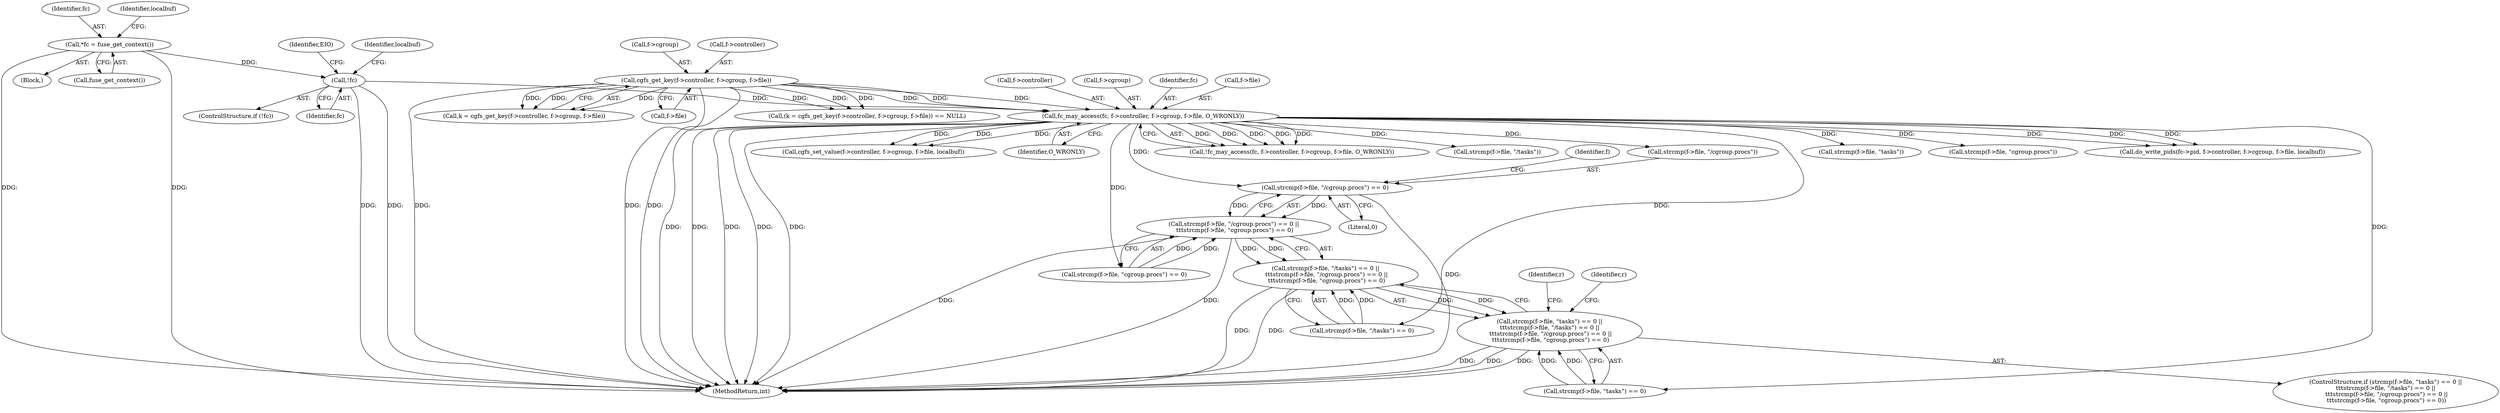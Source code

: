 digraph "0_lxcfs_8ee2a503e102b1a43ec4d83113dc275ab20a869a@API" {
"1000225" [label="(Call,strcmp(f->file, \"/cgroup.procs\") == 0)"];
"1000189" [label="(Call,fc_may_access(fc, f->controller, f->cgroup, f->file, O_WRONLY))"];
"1000146" [label="(Call,!fc)"];
"1000108" [label="(Call,*fc = fuse_get_context())"];
"1000170" [label="(Call,cgfs_get_key(f->controller, f->cgroup, f->file))"];
"1000224" [label="(Call,strcmp(f->file, \"/cgroup.procs\") == 0 ||\n \t\t\tstrcmp(f->file, \"cgroup.procs\") == 0)"];
"1000216" [label="(Call,strcmp(f->file, \"/tasks\") == 0 ||\n \t\t\tstrcmp(f->file, \"/cgroup.procs\") == 0 ||\n \t\t\tstrcmp(f->file, \"cgroup.procs\") == 0)"];
"1000208" [label="(Call,strcmp(f->file, \"tasks\") == 0 ||\n\t\t\tstrcmp(f->file, \"/tasks\") == 0 ||\n \t\t\tstrcmp(f->file, \"/cgroup.procs\") == 0 ||\n \t\t\tstrcmp(f->file, \"cgroup.procs\") == 0)"];
"1000109" [label="(Identifier,fc)"];
"1000150" [label="(Identifier,EIO)"];
"1000226" [label="(Call,strcmp(f->file, \"/cgroup.procs\"))"];
"1000208" [label="(Call,strcmp(f->file, \"tasks\") == 0 ||\n\t\t\tstrcmp(f->file, \"/tasks\") == 0 ||\n \t\t\tstrcmp(f->file, \"/cgroup.procs\") == 0 ||\n \t\t\tstrcmp(f->file, \"cgroup.procs\") == 0)"];
"1000217" [label="(Call,strcmp(f->file, \"/tasks\") == 0)"];
"1000231" [label="(Literal,0)"];
"1000191" [label="(Call,f->controller)"];
"1000210" [label="(Call,strcmp(f->file, \"tasks\"))"];
"1000216" [label="(Call,strcmp(f->file, \"/tasks\") == 0 ||\n \t\t\tstrcmp(f->file, \"/cgroup.procs\") == 0 ||\n \t\t\tstrcmp(f->file, \"cgroup.procs\") == 0)"];
"1000235" [label="(Identifier,f)"];
"1000233" [label="(Call,strcmp(f->file, \"cgroup.procs\"))"];
"1000177" [label="(Call,f->file)"];
"1000194" [label="(Call,f->cgroup)"];
"1000110" [label="(Call,fuse_get_context())"];
"1000190" [label="(Identifier,fc)"];
"1000241" [label="(Call,do_write_pids(fc->pid, f->controller, f->cgroup, f->file, localbuf))"];
"1000258" [label="(Call,cgfs_set_value(f->controller, f->cgroup, f->file, localbuf))"];
"1000174" [label="(Call,f->cgroup)"];
"1000281" [label="(MethodReturn,int)"];
"1000171" [label="(Call,f->controller)"];
"1000257" [label="(Identifier,r)"];
"1000200" [label="(Identifier,O_WRONLY)"];
"1000225" [label="(Call,strcmp(f->file, \"/cgroup.procs\") == 0)"];
"1000197" [label="(Call,f->file)"];
"1000209" [label="(Call,strcmp(f->file, \"tasks\") == 0)"];
"1000189" [label="(Call,fc_may_access(fc, f->controller, f->cgroup, f->file, O_WRONLY))"];
"1000207" [label="(ControlStructure,if (strcmp(f->file, \"tasks\") == 0 ||\n\t\t\tstrcmp(f->file, \"/tasks\") == 0 ||\n \t\t\tstrcmp(f->file, \"/cgroup.procs\") == 0 ||\n \t\t\tstrcmp(f->file, \"cgroup.procs\") == 0))"];
"1000167" [label="(Call,(k = cgfs_get_key(f->controller, f->cgroup, f->file)) == NULL)"];
"1000147" [label="(Identifier,fc)"];
"1000145" [label="(ControlStructure,if (!fc))"];
"1000152" [label="(Identifier,localbuf)"];
"1000170" [label="(Call,cgfs_get_key(f->controller, f->cgroup, f->file))"];
"1000113" [label="(Identifier,localbuf)"];
"1000108" [label="(Call,*fc = fuse_get_context())"];
"1000232" [label="(Call,strcmp(f->file, \"cgroup.procs\") == 0)"];
"1000106" [label="(Block,)"];
"1000240" [label="(Identifier,r)"];
"1000168" [label="(Call,k = cgfs_get_key(f->controller, f->cgroup, f->file))"];
"1000224" [label="(Call,strcmp(f->file, \"/cgroup.procs\") == 0 ||\n \t\t\tstrcmp(f->file, \"cgroup.procs\") == 0)"];
"1000188" [label="(Call,!fc_may_access(fc, f->controller, f->cgroup, f->file, O_WRONLY))"];
"1000146" [label="(Call,!fc)"];
"1000218" [label="(Call,strcmp(f->file, \"/tasks\"))"];
"1000225" -> "1000224"  [label="AST: "];
"1000225" -> "1000231"  [label="CFG: "];
"1000226" -> "1000225"  [label="AST: "];
"1000231" -> "1000225"  [label="AST: "];
"1000235" -> "1000225"  [label="CFG: "];
"1000224" -> "1000225"  [label="CFG: "];
"1000225" -> "1000281"  [label="DDG: "];
"1000225" -> "1000224"  [label="DDG: "];
"1000225" -> "1000224"  [label="DDG: "];
"1000189" -> "1000225"  [label="DDG: "];
"1000189" -> "1000188"  [label="AST: "];
"1000189" -> "1000200"  [label="CFG: "];
"1000190" -> "1000189"  [label="AST: "];
"1000191" -> "1000189"  [label="AST: "];
"1000194" -> "1000189"  [label="AST: "];
"1000197" -> "1000189"  [label="AST: "];
"1000200" -> "1000189"  [label="AST: "];
"1000188" -> "1000189"  [label="CFG: "];
"1000189" -> "1000281"  [label="DDG: "];
"1000189" -> "1000281"  [label="DDG: "];
"1000189" -> "1000281"  [label="DDG: "];
"1000189" -> "1000281"  [label="DDG: "];
"1000189" -> "1000281"  [label="DDG: "];
"1000189" -> "1000188"  [label="DDG: "];
"1000189" -> "1000188"  [label="DDG: "];
"1000189" -> "1000188"  [label="DDG: "];
"1000189" -> "1000188"  [label="DDG: "];
"1000189" -> "1000188"  [label="DDG: "];
"1000146" -> "1000189"  [label="DDG: "];
"1000170" -> "1000189"  [label="DDG: "];
"1000170" -> "1000189"  [label="DDG: "];
"1000170" -> "1000189"  [label="DDG: "];
"1000189" -> "1000209"  [label="DDG: "];
"1000189" -> "1000210"  [label="DDG: "];
"1000189" -> "1000217"  [label="DDG: "];
"1000189" -> "1000218"  [label="DDG: "];
"1000189" -> "1000226"  [label="DDG: "];
"1000189" -> "1000232"  [label="DDG: "];
"1000189" -> "1000233"  [label="DDG: "];
"1000189" -> "1000241"  [label="DDG: "];
"1000189" -> "1000241"  [label="DDG: "];
"1000189" -> "1000241"  [label="DDG: "];
"1000189" -> "1000258"  [label="DDG: "];
"1000189" -> "1000258"  [label="DDG: "];
"1000189" -> "1000258"  [label="DDG: "];
"1000146" -> "1000145"  [label="AST: "];
"1000146" -> "1000147"  [label="CFG: "];
"1000147" -> "1000146"  [label="AST: "];
"1000150" -> "1000146"  [label="CFG: "];
"1000152" -> "1000146"  [label="CFG: "];
"1000146" -> "1000281"  [label="DDG: "];
"1000146" -> "1000281"  [label="DDG: "];
"1000108" -> "1000146"  [label="DDG: "];
"1000108" -> "1000106"  [label="AST: "];
"1000108" -> "1000110"  [label="CFG: "];
"1000109" -> "1000108"  [label="AST: "];
"1000110" -> "1000108"  [label="AST: "];
"1000113" -> "1000108"  [label="CFG: "];
"1000108" -> "1000281"  [label="DDG: "];
"1000108" -> "1000281"  [label="DDG: "];
"1000170" -> "1000168"  [label="AST: "];
"1000170" -> "1000177"  [label="CFG: "];
"1000171" -> "1000170"  [label="AST: "];
"1000174" -> "1000170"  [label="AST: "];
"1000177" -> "1000170"  [label="AST: "];
"1000168" -> "1000170"  [label="CFG: "];
"1000170" -> "1000281"  [label="DDG: "];
"1000170" -> "1000281"  [label="DDG: "];
"1000170" -> "1000281"  [label="DDG: "];
"1000170" -> "1000167"  [label="DDG: "];
"1000170" -> "1000167"  [label="DDG: "];
"1000170" -> "1000167"  [label="DDG: "];
"1000170" -> "1000168"  [label="DDG: "];
"1000170" -> "1000168"  [label="DDG: "];
"1000170" -> "1000168"  [label="DDG: "];
"1000224" -> "1000216"  [label="AST: "];
"1000224" -> "1000232"  [label="CFG: "];
"1000232" -> "1000224"  [label="AST: "];
"1000216" -> "1000224"  [label="CFG: "];
"1000224" -> "1000281"  [label="DDG: "];
"1000224" -> "1000281"  [label="DDG: "];
"1000224" -> "1000216"  [label="DDG: "];
"1000224" -> "1000216"  [label="DDG: "];
"1000232" -> "1000224"  [label="DDG: "];
"1000232" -> "1000224"  [label="DDG: "];
"1000216" -> "1000208"  [label="AST: "];
"1000216" -> "1000217"  [label="CFG: "];
"1000217" -> "1000216"  [label="AST: "];
"1000208" -> "1000216"  [label="CFG: "];
"1000216" -> "1000281"  [label="DDG: "];
"1000216" -> "1000281"  [label="DDG: "];
"1000216" -> "1000208"  [label="DDG: "];
"1000216" -> "1000208"  [label="DDG: "];
"1000217" -> "1000216"  [label="DDG: "];
"1000217" -> "1000216"  [label="DDG: "];
"1000208" -> "1000207"  [label="AST: "];
"1000208" -> "1000209"  [label="CFG: "];
"1000209" -> "1000208"  [label="AST: "];
"1000240" -> "1000208"  [label="CFG: "];
"1000257" -> "1000208"  [label="CFG: "];
"1000208" -> "1000281"  [label="DDG: "];
"1000208" -> "1000281"  [label="DDG: "];
"1000208" -> "1000281"  [label="DDG: "];
"1000209" -> "1000208"  [label="DDG: "];
"1000209" -> "1000208"  [label="DDG: "];
}
